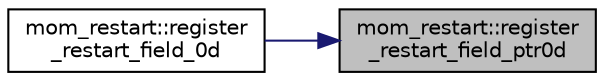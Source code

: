 digraph "mom_restart::register_restart_field_ptr0d"
{
 // INTERACTIVE_SVG=YES
 // LATEX_PDF_SIZE
  edge [fontname="Helvetica",fontsize="10",labelfontname="Helvetica",labelfontsize="10"];
  node [fontname="Helvetica",fontsize="10",shape=record];
  rankdir="RL";
  Node1 [label="mom_restart::register\l_restart_field_ptr0d",height=0.2,width=0.4,color="black", fillcolor="grey75", style="filled", fontcolor="black",tooltip="Register a 0-d field for restarts, providing the metadata in a structure."];
  Node1 -> Node2 [dir="back",color="midnightblue",fontsize="10",style="solid",fontname="Helvetica"];
  Node2 [label="mom_restart::register\l_restart_field_0d",height=0.2,width=0.4,color="black", fillcolor="white", style="filled",URL="$namespacemom__restart.html#a8d4cdf98668368caff5284de45174b86",tooltip="Register a 0-d field for restarts, providing the metadata as individual arguments."];
}
